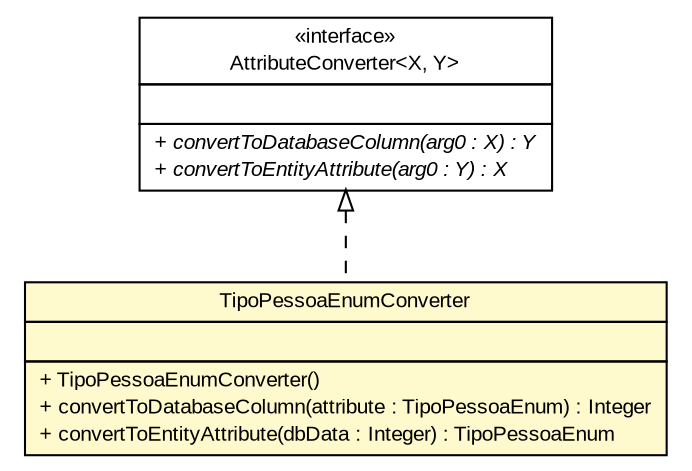 #!/usr/local/bin/dot
#
# Class diagram 
# Generated by UMLGraph version R5_6 (http://www.umlgraph.org/)
#

digraph G {
	edge [fontname="arial",fontsize=10,labelfontname="arial",labelfontsize=10];
	node [fontname="arial",fontsize=10,shape=plaintext];
	nodesep=0.25;
	ranksep=0.5;
	// br.gov.to.sefaz.arr.persistence.converter.TipoPessoaEnumConverter
	c839031 [label=<<table title="br.gov.to.sefaz.arr.persistence.converter.TipoPessoaEnumConverter" border="0" cellborder="1" cellspacing="0" cellpadding="2" port="p" bgcolor="lemonChiffon" href="./TipoPessoaEnumConverter.html">
		<tr><td><table border="0" cellspacing="0" cellpadding="1">
<tr><td align="center" balign="center"> TipoPessoaEnumConverter </td></tr>
		</table></td></tr>
		<tr><td><table border="0" cellspacing="0" cellpadding="1">
<tr><td align="left" balign="left">  </td></tr>
		</table></td></tr>
		<tr><td><table border="0" cellspacing="0" cellpadding="1">
<tr><td align="left" balign="left"> + TipoPessoaEnumConverter() </td></tr>
<tr><td align="left" balign="left"> + convertToDatabaseColumn(attribute : TipoPessoaEnum) : Integer </td></tr>
<tr><td align="left" balign="left"> + convertToEntityAttribute(dbData : Integer) : TipoPessoaEnum </td></tr>
		</table></td></tr>
		</table>>, URL="./TipoPessoaEnumConverter.html", fontname="arial", fontcolor="black", fontsize=10.0];
	//br.gov.to.sefaz.arr.persistence.converter.TipoPessoaEnumConverter implements javax.persistence.AttributeConverter<X, Y>
	c839323:p -> c839031:p [dir=back,arrowtail=empty,style=dashed];
	// javax.persistence.AttributeConverter<X, Y>
	c839323 [label=<<table title="javax.persistence.AttributeConverter" border="0" cellborder="1" cellspacing="0" cellpadding="2" port="p" href="http://java.sun.com/j2se/1.4.2/docs/api/javax/persistence/AttributeConverter.html">
		<tr><td><table border="0" cellspacing="0" cellpadding="1">
<tr><td align="center" balign="center"> &#171;interface&#187; </td></tr>
<tr><td align="center" balign="center"> AttributeConverter&lt;X, Y&gt; </td></tr>
		</table></td></tr>
		<tr><td><table border="0" cellspacing="0" cellpadding="1">
<tr><td align="left" balign="left">  </td></tr>
		</table></td></tr>
		<tr><td><table border="0" cellspacing="0" cellpadding="1">
<tr><td align="left" balign="left"><font face="arial italic" point-size="10.0"> + convertToDatabaseColumn(arg0 : X) : Y </font></td></tr>
<tr><td align="left" balign="left"><font face="arial italic" point-size="10.0"> + convertToEntityAttribute(arg0 : Y) : X </font></td></tr>
		</table></td></tr>
		</table>>, URL="http://java.sun.com/j2se/1.4.2/docs/api/javax/persistence/AttributeConverter.html", fontname="arial", fontcolor="black", fontsize=10.0];
}

